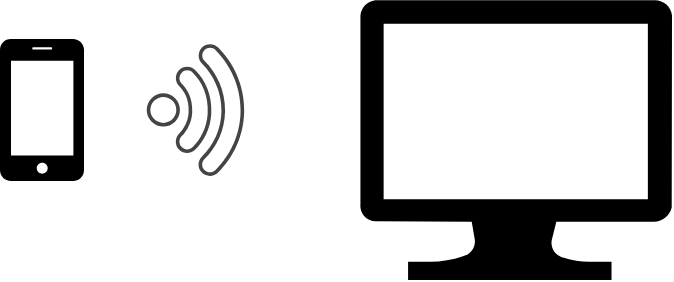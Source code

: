 <mxfile version="10.7.7"><diagram id="jXuqAegQyGk9egXAO8UF" name="Page-2"><mxGraphModel dx="701" dy="522" grid="1" gridSize="10" guides="1" tooltips="1" connect="1" arrows="1" fold="1" page="1" pageScale="1" pageWidth="827" pageHeight="1169" math="0" shadow="0"><root><mxCell id="fjrPovsnfIMOpiE9bOkR-0"/><mxCell id="fjrPovsnfIMOpiE9bOkR-1" parent="fjrPovsnfIMOpiE9bOkR-0"/><mxCell id="ug45EHhhdBZfuMPAp0sZ-0" value="" style="verticalLabelPosition=bottom;html=1;verticalAlign=top;align=center;strokeColor=none;fillColor=#000000;shape=mxgraph.azure.computer;pointerEvents=1;aspect=fixed;" vertex="1" parent="fjrPovsnfIMOpiE9bOkR-1"><mxGeometry x="480" y="120" width="156" height="140" as="geometry"/></mxCell><mxCell id="ug45EHhhdBZfuMPAp0sZ-1" value="" style="pointerEvents=1;shadow=0;dashed=0;html=1;strokeColor=none;fillColor=#000000;labelPosition=center;verticalLabelPosition=bottom;verticalAlign=top;outlineConnect=0;align=center;shape=mxgraph.office.devices.cell_phone_iphone_standalone;aspect=fixed;" vertex="1" parent="fjrPovsnfIMOpiE9bOkR-1"><mxGeometry x="300" y="139.5" width="42" height="71" as="geometry"/></mxCell><mxCell id="ug45EHhhdBZfuMPAp0sZ-2" value="" style="pointerEvents=1;shadow=0;dashed=0;html=1;strokeColor=none;fillColor=#434445;aspect=fixed;labelPosition=center;verticalLabelPosition=bottom;verticalAlign=top;align=center;outlineConnect=0;shape=mxgraph.vvd.wi_fi;rotation=45;" vertex="1" parent="fjrPovsnfIMOpiE9bOkR-1"><mxGeometry x="380" y="150" width="50" height="50" as="geometry"/></mxCell></root></mxGraphModel></diagram></mxfile>